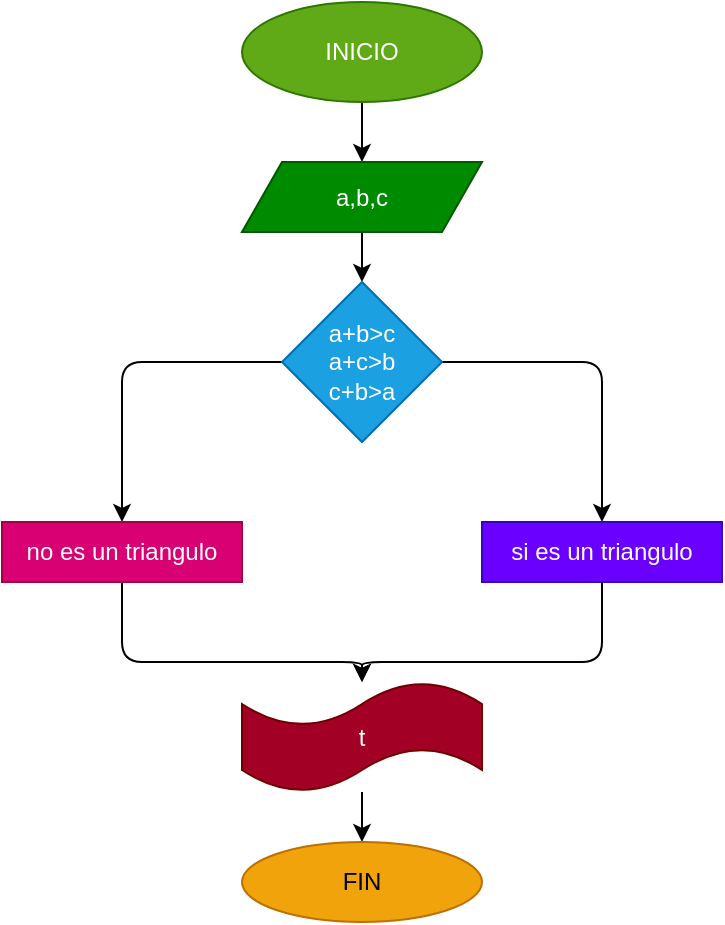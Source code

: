 <mxfile>
    <diagram id="sguXtZXcTiiE6EJhhCHS" name="Página-1">
        <mxGraphModel dx="418" dy="365" grid="1" gridSize="10" guides="1" tooltips="1" connect="1" arrows="1" fold="1" page="1" pageScale="1" pageWidth="827" pageHeight="1169" math="0" shadow="0">
            <root>
                <mxCell id="0"/>
                <mxCell id="1" parent="0"/>
                <mxCell id="5" value="" style="edgeStyle=none;html=1;" edge="1" parent="1" source="2" target="4">
                    <mxGeometry relative="1" as="geometry"/>
                </mxCell>
                <mxCell id="2" value="INICIO" style="ellipse;whiteSpace=wrap;html=1;fillColor=#60a917;fontColor=#ffffff;strokeColor=#2D7600;" vertex="1" parent="1">
                    <mxGeometry x="160" y="150" width="120" height="50" as="geometry"/>
                </mxCell>
                <mxCell id="9" value="" style="edgeStyle=none;html=1;" edge="1" parent="1" source="4" target="8">
                    <mxGeometry relative="1" as="geometry"/>
                </mxCell>
                <mxCell id="4" value="a,b,c" style="shape=parallelogram;perimeter=parallelogramPerimeter;whiteSpace=wrap;html=1;fixedSize=1;fillColor=#008a00;fontColor=#ffffff;strokeColor=#005700;" vertex="1" parent="1">
                    <mxGeometry x="160" y="230" width="120" height="35" as="geometry"/>
                </mxCell>
                <mxCell id="11" value="" style="edgeStyle=none;html=1;" edge="1" parent="1" source="8" target="10">
                    <mxGeometry relative="1" as="geometry">
                        <Array as="points">
                            <mxPoint x="340" y="330"/>
                        </Array>
                    </mxGeometry>
                </mxCell>
                <mxCell id="13" value="" style="edgeStyle=none;html=1;" edge="1" parent="1" source="8" target="12">
                    <mxGeometry relative="1" as="geometry">
                        <Array as="points">
                            <mxPoint x="100" y="330"/>
                        </Array>
                    </mxGeometry>
                </mxCell>
                <mxCell id="8" value="a+b&amp;gt;c&lt;br&gt;a+c&amp;gt;b&lt;br&gt;c+b&amp;gt;a" style="rhombus;whiteSpace=wrap;html=1;fillColor=#1ba1e2;fontColor=#ffffff;strokeColor=#006EAF;" vertex="1" parent="1">
                    <mxGeometry x="180" y="290" width="80" height="80" as="geometry"/>
                </mxCell>
                <mxCell id="10" value="si es un triangulo" style="whiteSpace=wrap;html=1;fillColor=#6a00ff;fontColor=#ffffff;strokeColor=#3700CC;" vertex="1" parent="1">
                    <mxGeometry x="280" y="410" width="120" height="30" as="geometry"/>
                </mxCell>
                <mxCell id="17" value="" style="edgeStyle=none;html=1;" edge="1" parent="1" source="12" target="16">
                    <mxGeometry relative="1" as="geometry">
                        <Array as="points">
                            <mxPoint x="100" y="480"/>
                            <mxPoint x="220" y="480"/>
                        </Array>
                    </mxGeometry>
                </mxCell>
                <mxCell id="12" value="no es un triangulo" style="whiteSpace=wrap;html=1;fillColor=#d80073;fontColor=#ffffff;strokeColor=#A50040;" vertex="1" parent="1">
                    <mxGeometry x="40" y="410" width="120" height="30" as="geometry"/>
                </mxCell>
                <mxCell id="20" value="" style="edgeStyle=none;html=1;" edge="1" parent="1" source="16" target="19">
                    <mxGeometry relative="1" as="geometry"/>
                </mxCell>
                <mxCell id="16" value="t" style="shape=tape;whiteSpace=wrap;html=1;fillColor=#a20025;fontColor=#ffffff;strokeColor=#6F0000;" vertex="1" parent="1">
                    <mxGeometry x="160" y="490" width="120" height="55" as="geometry"/>
                </mxCell>
                <mxCell id="18" value="" style="endArrow=classic;html=1;exitX=0.5;exitY=1;exitDx=0;exitDy=0;" edge="1" parent="1" source="10">
                    <mxGeometry width="50" height="50" relative="1" as="geometry">
                        <mxPoint x="190" y="500" as="sourcePoint"/>
                        <mxPoint x="220" y="490" as="targetPoint"/>
                        <Array as="points">
                            <mxPoint x="340" y="480"/>
                            <mxPoint x="220" y="480"/>
                        </Array>
                    </mxGeometry>
                </mxCell>
                <mxCell id="19" value="FIN" style="ellipse;whiteSpace=wrap;html=1;fillColor=#f0a30a;fontColor=#000000;strokeColor=#BD7000;" vertex="1" parent="1">
                    <mxGeometry x="160" y="570" width="120" height="40" as="geometry"/>
                </mxCell>
                <mxCell id="21" value="&lt;font color=&quot;#ffffff&quot;&gt;V&lt;/font&gt;" style="text;html=1;strokeColor=none;fillColor=none;align=center;verticalAlign=middle;whiteSpace=wrap;rounded=0;" vertex="1" parent="1">
                    <mxGeometry x="230" y="300" width="60" height="30" as="geometry"/>
                </mxCell>
                <mxCell id="22" value="F" style="text;html=1;strokeColor=none;fillColor=none;align=center;verticalAlign=middle;whiteSpace=wrap;rounded=0;fontColor=#FFFFFF;" vertex="1" parent="1">
                    <mxGeometry x="150" y="300" width="60" height="30" as="geometry"/>
                </mxCell>
            </root>
        </mxGraphModel>
    </diagram>
</mxfile>